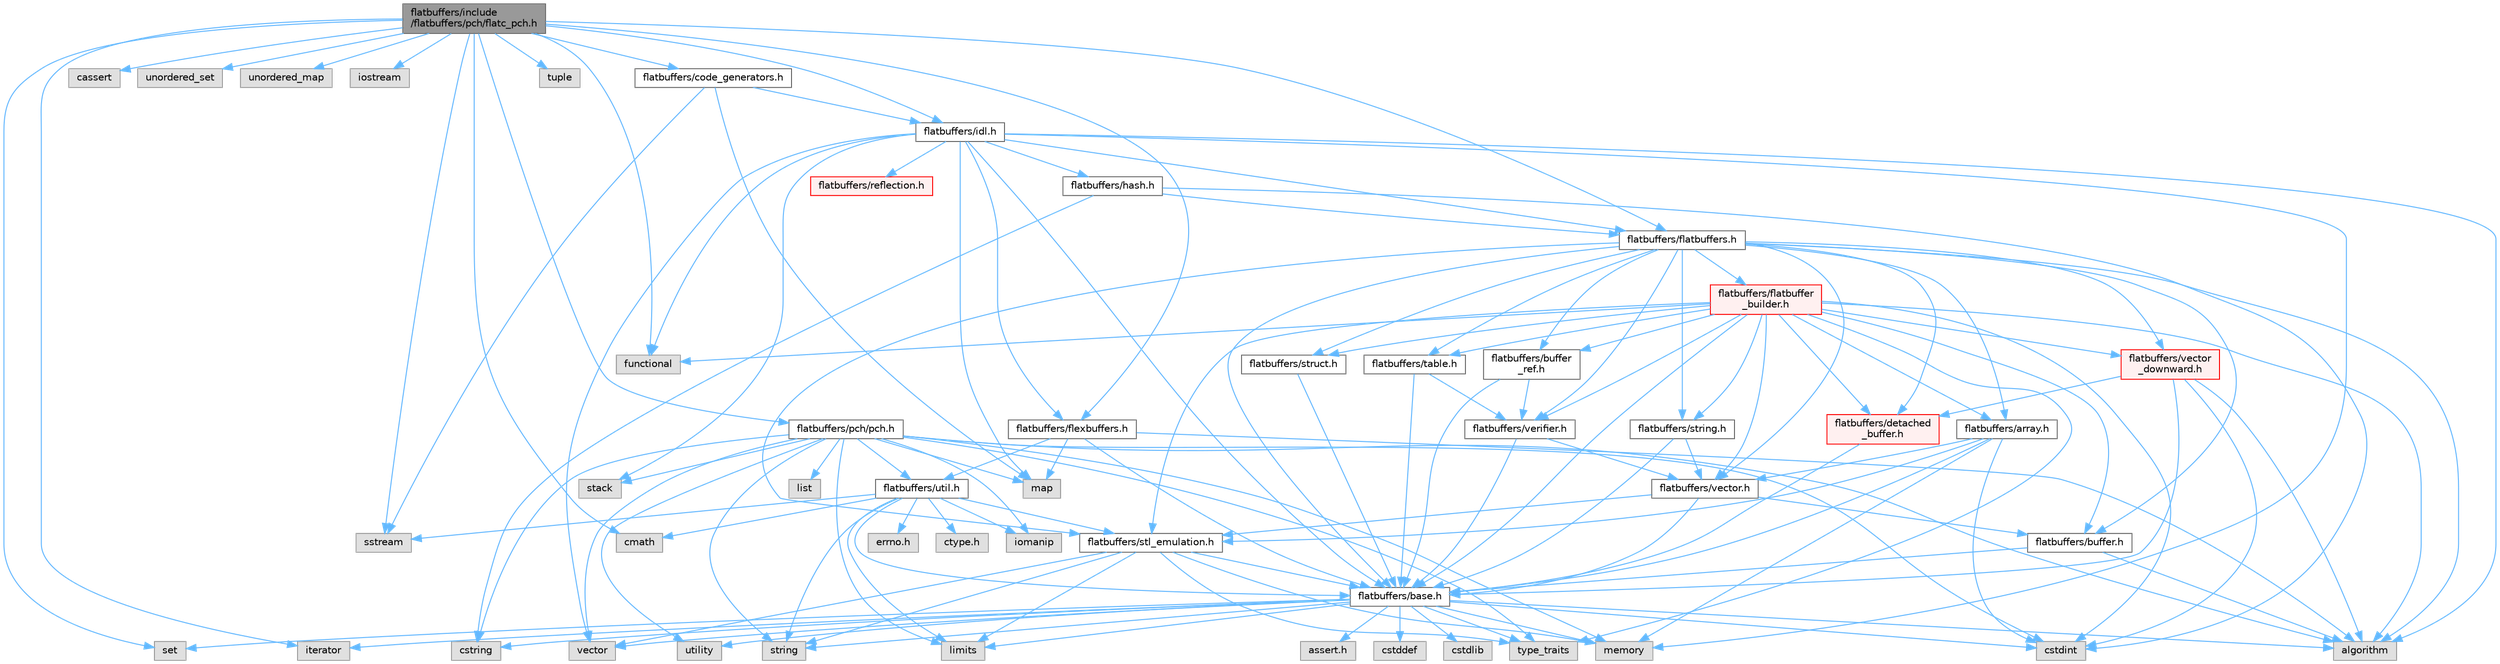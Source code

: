 digraph "flatbuffers/include/flatbuffers/pch/flatc_pch.h"
{
 // LATEX_PDF_SIZE
  bgcolor="transparent";
  edge [fontname=Helvetica,fontsize=10,labelfontname=Helvetica,labelfontsize=10];
  node [fontname=Helvetica,fontsize=10,shape=box,height=0.2,width=0.4];
  Node1 [id="Node000001",label="flatbuffers/include\l/flatbuffers/pch/flatc_pch.h",height=0.2,width=0.4,color="gray40", fillcolor="grey60", style="filled", fontcolor="black",tooltip=" "];
  Node1 -> Node2 [id="edge1_Node000001_Node000002",color="steelblue1",style="solid",tooltip=" "];
  Node2 [id="Node000002",label="cmath",height=0.2,width=0.4,color="grey60", fillcolor="#E0E0E0", style="filled",tooltip=" "];
  Node1 -> Node3 [id="edge2_Node000001_Node000003",color="steelblue1",style="solid",tooltip=" "];
  Node3 [id="Node000003",label="sstream",height=0.2,width=0.4,color="grey60", fillcolor="#E0E0E0", style="filled",tooltip=" "];
  Node1 -> Node4 [id="edge3_Node000001_Node000004",color="steelblue1",style="solid",tooltip=" "];
  Node4 [id="Node000004",label="cassert",height=0.2,width=0.4,color="grey60", fillcolor="#E0E0E0", style="filled",tooltip=" "];
  Node1 -> Node5 [id="edge4_Node000001_Node000005",color="steelblue1",style="solid",tooltip=" "];
  Node5 [id="Node000005",label="unordered_set",height=0.2,width=0.4,color="grey60", fillcolor="#E0E0E0", style="filled",tooltip=" "];
  Node1 -> Node6 [id="edge5_Node000001_Node000006",color="steelblue1",style="solid",tooltip=" "];
  Node6 [id="Node000006",label="unordered_map",height=0.2,width=0.4,color="grey60", fillcolor="#E0E0E0", style="filled",tooltip=" "];
  Node1 -> Node7 [id="edge6_Node000001_Node000007",color="steelblue1",style="solid",tooltip=" "];
  Node7 [id="Node000007",label="iostream",height=0.2,width=0.4,color="grey60", fillcolor="#E0E0E0", style="filled",tooltip=" "];
  Node1 -> Node8 [id="edge7_Node000001_Node000008",color="steelblue1",style="solid",tooltip=" "];
  Node8 [id="Node000008",label="functional",height=0.2,width=0.4,color="grey60", fillcolor="#E0E0E0", style="filled",tooltip=" "];
  Node1 -> Node9 [id="edge8_Node000001_Node000009",color="steelblue1",style="solid",tooltip=" "];
  Node9 [id="Node000009",label="set",height=0.2,width=0.4,color="grey60", fillcolor="#E0E0E0", style="filled",tooltip=" "];
  Node1 -> Node10 [id="edge9_Node000001_Node000010",color="steelblue1",style="solid",tooltip=" "];
  Node10 [id="Node000010",label="iterator",height=0.2,width=0.4,color="grey60", fillcolor="#E0E0E0", style="filled",tooltip=" "];
  Node1 -> Node11 [id="edge10_Node000001_Node000011",color="steelblue1",style="solid",tooltip=" "];
  Node11 [id="Node000011",label="tuple",height=0.2,width=0.4,color="grey60", fillcolor="#E0E0E0", style="filled",tooltip=" "];
  Node1 -> Node12 [id="edge11_Node000001_Node000012",color="steelblue1",style="solid",tooltip=" "];
  Node12 [id="Node000012",label="flatbuffers/pch/pch.h",height=0.2,width=0.4,color="grey40", fillcolor="white", style="filled",URL="$pch_8h.html",tooltip=" "];
  Node12 -> Node13 [id="edge12_Node000012_Node000013",color="steelblue1",style="solid",tooltip=" "];
  Node13 [id="Node000013",label="cstdint",height=0.2,width=0.4,color="grey60", fillcolor="#E0E0E0", style="filled",tooltip=" "];
  Node12 -> Node14 [id="edge13_Node000012_Node000014",color="steelblue1",style="solid",tooltip=" "];
  Node14 [id="Node000014",label="cstring",height=0.2,width=0.4,color="grey60", fillcolor="#E0E0E0", style="filled",tooltip=" "];
  Node12 -> Node15 [id="edge14_Node000012_Node000015",color="steelblue1",style="solid",tooltip=" "];
  Node15 [id="Node000015",label="algorithm",height=0.2,width=0.4,color="grey60", fillcolor="#E0E0E0", style="filled",tooltip=" "];
  Node12 -> Node16 [id="edge15_Node000012_Node000016",color="steelblue1",style="solid",tooltip=" "];
  Node16 [id="Node000016",label="list",height=0.2,width=0.4,color="grey60", fillcolor="#E0E0E0", style="filled",tooltip=" "];
  Node12 -> Node17 [id="edge16_Node000012_Node000017",color="steelblue1",style="solid",tooltip=" "];
  Node17 [id="Node000017",label="string",height=0.2,width=0.4,color="grey60", fillcolor="#E0E0E0", style="filled",tooltip=" "];
  Node12 -> Node18 [id="edge17_Node000012_Node000018",color="steelblue1",style="solid",tooltip=" "];
  Node18 [id="Node000018",label="utility",height=0.2,width=0.4,color="grey60", fillcolor="#E0E0E0", style="filled",tooltip=" "];
  Node12 -> Node19 [id="edge18_Node000012_Node000019",color="steelblue1",style="solid",tooltip=" "];
  Node19 [id="Node000019",label="iomanip",height=0.2,width=0.4,color="grey60", fillcolor="#E0E0E0", style="filled",tooltip=" "];
  Node12 -> Node20 [id="edge19_Node000012_Node000020",color="steelblue1",style="solid",tooltip=" "];
  Node20 [id="Node000020",label="map",height=0.2,width=0.4,color="grey60", fillcolor="#E0E0E0", style="filled",tooltip=" "];
  Node12 -> Node21 [id="edge20_Node000012_Node000021",color="steelblue1",style="solid",tooltip=" "];
  Node21 [id="Node000021",label="memory",height=0.2,width=0.4,color="grey60", fillcolor="#E0E0E0", style="filled",tooltip=" "];
  Node12 -> Node22 [id="edge21_Node000012_Node000022",color="steelblue1",style="solid",tooltip=" "];
  Node22 [id="Node000022",label="limits",height=0.2,width=0.4,color="grey60", fillcolor="#E0E0E0", style="filled",tooltip=" "];
  Node12 -> Node23 [id="edge22_Node000012_Node000023",color="steelblue1",style="solid",tooltip=" "];
  Node23 [id="Node000023",label="stack",height=0.2,width=0.4,color="grey60", fillcolor="#E0E0E0", style="filled",tooltip=" "];
  Node12 -> Node24 [id="edge23_Node000012_Node000024",color="steelblue1",style="solid",tooltip=" "];
  Node24 [id="Node000024",label="vector",height=0.2,width=0.4,color="grey60", fillcolor="#E0E0E0", style="filled",tooltip=" "];
  Node12 -> Node25 [id="edge24_Node000012_Node000025",color="steelblue1",style="solid",tooltip=" "];
  Node25 [id="Node000025",label="type_traits",height=0.2,width=0.4,color="grey60", fillcolor="#E0E0E0", style="filled",tooltip=" "];
  Node12 -> Node26 [id="edge25_Node000012_Node000026",color="steelblue1",style="solid",tooltip=" "];
  Node26 [id="Node000026",label="flatbuffers/util.h",height=0.2,width=0.4,color="grey40", fillcolor="white", style="filled",URL="$util_8h.html",tooltip=" "];
  Node26 -> Node27 [id="edge26_Node000026_Node000027",color="steelblue1",style="solid",tooltip=" "];
  Node27 [id="Node000027",label="ctype.h",height=0.2,width=0.4,color="grey60", fillcolor="#E0E0E0", style="filled",tooltip=" "];
  Node26 -> Node28 [id="edge27_Node000026_Node000028",color="steelblue1",style="solid",tooltip=" "];
  Node28 [id="Node000028",label="errno.h",height=0.2,width=0.4,color="grey60", fillcolor="#E0E0E0", style="filled",tooltip=" "];
  Node26 -> Node29 [id="edge28_Node000026_Node000029",color="steelblue1",style="solid",tooltip=" "];
  Node29 [id="Node000029",label="flatbuffers/base.h",height=0.2,width=0.4,color="grey40", fillcolor="white", style="filled",URL="$base_8h.html",tooltip=" "];
  Node29 -> Node30 [id="edge29_Node000029_Node000030",color="steelblue1",style="solid",tooltip=" "];
  Node30 [id="Node000030",label="assert.h",height=0.2,width=0.4,color="grey60", fillcolor="#E0E0E0", style="filled",tooltip=" "];
  Node29 -> Node13 [id="edge30_Node000029_Node000013",color="steelblue1",style="solid",tooltip=" "];
  Node29 -> Node31 [id="edge31_Node000029_Node000031",color="steelblue1",style="solid",tooltip=" "];
  Node31 [id="Node000031",label="cstddef",height=0.2,width=0.4,color="grey60", fillcolor="#E0E0E0", style="filled",tooltip=" "];
  Node29 -> Node32 [id="edge32_Node000029_Node000032",color="steelblue1",style="solid",tooltip=" "];
  Node32 [id="Node000032",label="cstdlib",height=0.2,width=0.4,color="grey60", fillcolor="#E0E0E0", style="filled",tooltip=" "];
  Node29 -> Node14 [id="edge33_Node000029_Node000014",color="steelblue1",style="solid",tooltip=" "];
  Node29 -> Node18 [id="edge34_Node000029_Node000018",color="steelblue1",style="solid",tooltip=" "];
  Node29 -> Node17 [id="edge35_Node000029_Node000017",color="steelblue1",style="solid",tooltip=" "];
  Node29 -> Node25 [id="edge36_Node000029_Node000025",color="steelblue1",style="solid",tooltip=" "];
  Node29 -> Node24 [id="edge37_Node000029_Node000024",color="steelblue1",style="solid",tooltip=" "];
  Node29 -> Node9 [id="edge38_Node000029_Node000009",color="steelblue1",style="solid",tooltip=" "];
  Node29 -> Node15 [id="edge39_Node000029_Node000015",color="steelblue1",style="solid",tooltip=" "];
  Node29 -> Node22 [id="edge40_Node000029_Node000022",color="steelblue1",style="solid",tooltip=" "];
  Node29 -> Node10 [id="edge41_Node000029_Node000010",color="steelblue1",style="solid",tooltip=" "];
  Node29 -> Node21 [id="edge42_Node000029_Node000021",color="steelblue1",style="solid",tooltip=" "];
  Node26 -> Node33 [id="edge43_Node000026_Node000033",color="steelblue1",style="solid",tooltip=" "];
  Node33 [id="Node000033",label="flatbuffers/stl_emulation.h",height=0.2,width=0.4,color="grey40", fillcolor="white", style="filled",URL="$stl__emulation_8h.html",tooltip=" "];
  Node33 -> Node29 [id="edge44_Node000033_Node000029",color="steelblue1",style="solid",tooltip=" "];
  Node33 -> Node17 [id="edge45_Node000033_Node000017",color="steelblue1",style="solid",tooltip=" "];
  Node33 -> Node25 [id="edge46_Node000033_Node000025",color="steelblue1",style="solid",tooltip=" "];
  Node33 -> Node24 [id="edge47_Node000033_Node000024",color="steelblue1",style="solid",tooltip=" "];
  Node33 -> Node21 [id="edge48_Node000033_Node000021",color="steelblue1",style="solid",tooltip=" "];
  Node33 -> Node22 [id="edge49_Node000033_Node000022",color="steelblue1",style="solid",tooltip=" "];
  Node26 -> Node19 [id="edge50_Node000026_Node000019",color="steelblue1",style="solid",tooltip=" "];
  Node26 -> Node3 [id="edge51_Node000026_Node000003",color="steelblue1",style="solid",tooltip=" "];
  Node26 -> Node2 [id="edge52_Node000026_Node000002",color="steelblue1",style="solid",tooltip=" "];
  Node26 -> Node22 [id="edge53_Node000026_Node000022",color="steelblue1",style="solid",tooltip=" "];
  Node26 -> Node17 [id="edge54_Node000026_Node000017",color="steelblue1",style="solid",tooltip=" "];
  Node1 -> Node34 [id="edge55_Node000001_Node000034",color="steelblue1",style="solid",tooltip=" "];
  Node34 [id="Node000034",label="flatbuffers/code_generators.h",height=0.2,width=0.4,color="grey40", fillcolor="white", style="filled",URL="$code__generators_8h.html",tooltip=" "];
  Node34 -> Node20 [id="edge56_Node000034_Node000020",color="steelblue1",style="solid",tooltip=" "];
  Node34 -> Node3 [id="edge57_Node000034_Node000003",color="steelblue1",style="solid",tooltip=" "];
  Node34 -> Node35 [id="edge58_Node000034_Node000035",color="steelblue1",style="solid",tooltip=" "];
  Node35 [id="Node000035",label="flatbuffers/idl.h",height=0.2,width=0.4,color="grey40", fillcolor="white", style="filled",URL="$idl_8h.html",tooltip=" "];
  Node35 -> Node15 [id="edge59_Node000035_Node000015",color="steelblue1",style="solid",tooltip=" "];
  Node35 -> Node8 [id="edge60_Node000035_Node000008",color="steelblue1",style="solid",tooltip=" "];
  Node35 -> Node20 [id="edge61_Node000035_Node000020",color="steelblue1",style="solid",tooltip=" "];
  Node35 -> Node21 [id="edge62_Node000035_Node000021",color="steelblue1",style="solid",tooltip=" "];
  Node35 -> Node23 [id="edge63_Node000035_Node000023",color="steelblue1",style="solid",tooltip=" "];
  Node35 -> Node24 [id="edge64_Node000035_Node000024",color="steelblue1",style="solid",tooltip=" "];
  Node35 -> Node29 [id="edge65_Node000035_Node000029",color="steelblue1",style="solid",tooltip=" "];
  Node35 -> Node36 [id="edge66_Node000035_Node000036",color="steelblue1",style="solid",tooltip=" "];
  Node36 [id="Node000036",label="flatbuffers/flatbuffers.h",height=0.2,width=0.4,color="grey40", fillcolor="white", style="filled",URL="$flatbuffers_8h.html",tooltip=" "];
  Node36 -> Node15 [id="edge67_Node000036_Node000015",color="steelblue1",style="solid",tooltip=" "];
  Node36 -> Node37 [id="edge68_Node000036_Node000037",color="steelblue1",style="solid",tooltip=" "];
  Node37 [id="Node000037",label="flatbuffers/array.h",height=0.2,width=0.4,color="grey40", fillcolor="white", style="filled",URL="$array_8h.html",tooltip=" "];
  Node37 -> Node13 [id="edge69_Node000037_Node000013",color="steelblue1",style="solid",tooltip=" "];
  Node37 -> Node21 [id="edge70_Node000037_Node000021",color="steelblue1",style="solid",tooltip=" "];
  Node37 -> Node29 [id="edge71_Node000037_Node000029",color="steelblue1",style="solid",tooltip=" "];
  Node37 -> Node33 [id="edge72_Node000037_Node000033",color="steelblue1",style="solid",tooltip=" "];
  Node37 -> Node38 [id="edge73_Node000037_Node000038",color="steelblue1",style="solid",tooltip=" "];
  Node38 [id="Node000038",label="flatbuffers/vector.h",height=0.2,width=0.4,color="grey40", fillcolor="white", style="filled",URL="$vector_8h.html",tooltip=" "];
  Node38 -> Node29 [id="edge74_Node000038_Node000029",color="steelblue1",style="solid",tooltip=" "];
  Node38 -> Node39 [id="edge75_Node000038_Node000039",color="steelblue1",style="solid",tooltip=" "];
  Node39 [id="Node000039",label="flatbuffers/buffer.h",height=0.2,width=0.4,color="grey40", fillcolor="white", style="filled",URL="$buffer_8h.html",tooltip=" "];
  Node39 -> Node15 [id="edge76_Node000039_Node000015",color="steelblue1",style="solid",tooltip=" "];
  Node39 -> Node29 [id="edge77_Node000039_Node000029",color="steelblue1",style="solid",tooltip=" "];
  Node38 -> Node33 [id="edge78_Node000038_Node000033",color="steelblue1",style="solid",tooltip=" "];
  Node36 -> Node29 [id="edge79_Node000036_Node000029",color="steelblue1",style="solid",tooltip=" "];
  Node36 -> Node39 [id="edge80_Node000036_Node000039",color="steelblue1",style="solid",tooltip=" "];
  Node36 -> Node40 [id="edge81_Node000036_Node000040",color="steelblue1",style="solid",tooltip=" "];
  Node40 [id="Node000040",label="flatbuffers/buffer\l_ref.h",height=0.2,width=0.4,color="grey40", fillcolor="white", style="filled",URL="$buffer__ref_8h.html",tooltip=" "];
  Node40 -> Node29 [id="edge82_Node000040_Node000029",color="steelblue1",style="solid",tooltip=" "];
  Node40 -> Node41 [id="edge83_Node000040_Node000041",color="steelblue1",style="solid",tooltip=" "];
  Node41 [id="Node000041",label="flatbuffers/verifier.h",height=0.2,width=0.4,color="grey40", fillcolor="white", style="filled",URL="$verifier_8h.html",tooltip=" "];
  Node41 -> Node29 [id="edge84_Node000041_Node000029",color="steelblue1",style="solid",tooltip=" "];
  Node41 -> Node38 [id="edge85_Node000041_Node000038",color="steelblue1",style="solid",tooltip=" "];
  Node36 -> Node42 [id="edge86_Node000036_Node000042",color="steelblue1",style="solid",tooltip=" "];
  Node42 [id="Node000042",label="flatbuffers/detached\l_buffer.h",height=0.2,width=0.4,color="red", fillcolor="#FFF0F0", style="filled",URL="$detached__buffer_8h.html",tooltip=" "];
  Node42 -> Node29 [id="edge87_Node000042_Node000029",color="steelblue1",style="solid",tooltip=" "];
  Node36 -> Node45 [id="edge88_Node000036_Node000045",color="steelblue1",style="solid",tooltip=" "];
  Node45 [id="Node000045",label="flatbuffers/flatbuffer\l_builder.h",height=0.2,width=0.4,color="red", fillcolor="#FFF0F0", style="filled",URL="$flatbuffer__builder_8h.html",tooltip=" "];
  Node45 -> Node15 [id="edge89_Node000045_Node000015",color="steelblue1",style="solid",tooltip=" "];
  Node45 -> Node13 [id="edge90_Node000045_Node000013",color="steelblue1",style="solid",tooltip=" "];
  Node45 -> Node8 [id="edge91_Node000045_Node000008",color="steelblue1",style="solid",tooltip=" "];
  Node45 -> Node25 [id="edge92_Node000045_Node000025",color="steelblue1",style="solid",tooltip=" "];
  Node45 -> Node37 [id="edge93_Node000045_Node000037",color="steelblue1",style="solid",tooltip=" "];
  Node45 -> Node29 [id="edge94_Node000045_Node000029",color="steelblue1",style="solid",tooltip=" "];
  Node45 -> Node39 [id="edge95_Node000045_Node000039",color="steelblue1",style="solid",tooltip=" "];
  Node45 -> Node40 [id="edge96_Node000045_Node000040",color="steelblue1",style="solid",tooltip=" "];
  Node45 -> Node42 [id="edge97_Node000045_Node000042",color="steelblue1",style="solid",tooltip=" "];
  Node45 -> Node33 [id="edge98_Node000045_Node000033",color="steelblue1",style="solid",tooltip=" "];
  Node45 -> Node47 [id="edge99_Node000045_Node000047",color="steelblue1",style="solid",tooltip=" "];
  Node47 [id="Node000047",label="flatbuffers/string.h",height=0.2,width=0.4,color="grey40", fillcolor="white", style="filled",URL="$string_8h.html",tooltip=" "];
  Node47 -> Node29 [id="edge100_Node000047_Node000029",color="steelblue1",style="solid",tooltip=" "];
  Node47 -> Node38 [id="edge101_Node000047_Node000038",color="steelblue1",style="solid",tooltip=" "];
  Node45 -> Node48 [id="edge102_Node000045_Node000048",color="steelblue1",style="solid",tooltip=" "];
  Node48 [id="Node000048",label="flatbuffers/struct.h",height=0.2,width=0.4,color="grey40", fillcolor="white", style="filled",URL="$struct_8h.html",tooltip=" "];
  Node48 -> Node29 [id="edge103_Node000048_Node000029",color="steelblue1",style="solid",tooltip=" "];
  Node45 -> Node49 [id="edge104_Node000045_Node000049",color="steelblue1",style="solid",tooltip=" "];
  Node49 [id="Node000049",label="flatbuffers/table.h",height=0.2,width=0.4,color="grey40", fillcolor="white", style="filled",URL="$table_8h.html",tooltip=" "];
  Node49 -> Node29 [id="edge105_Node000049_Node000029",color="steelblue1",style="solid",tooltip=" "];
  Node49 -> Node41 [id="edge106_Node000049_Node000041",color="steelblue1",style="solid",tooltip=" "];
  Node45 -> Node38 [id="edge107_Node000045_Node000038",color="steelblue1",style="solid",tooltip=" "];
  Node45 -> Node50 [id="edge108_Node000045_Node000050",color="steelblue1",style="solid",tooltip=" "];
  Node50 [id="Node000050",label="flatbuffers/vector\l_downward.h",height=0.2,width=0.4,color="red", fillcolor="#FFF0F0", style="filled",URL="$vector__downward_8h.html",tooltip=" "];
  Node50 -> Node15 [id="edge109_Node000050_Node000015",color="steelblue1",style="solid",tooltip=" "];
  Node50 -> Node13 [id="edge110_Node000050_Node000013",color="steelblue1",style="solid",tooltip=" "];
  Node50 -> Node29 [id="edge111_Node000050_Node000029",color="steelblue1",style="solid",tooltip=" "];
  Node50 -> Node42 [id="edge112_Node000050_Node000042",color="steelblue1",style="solid",tooltip=" "];
  Node45 -> Node41 [id="edge113_Node000045_Node000041",color="steelblue1",style="solid",tooltip=" "];
  Node36 -> Node33 [id="edge114_Node000036_Node000033",color="steelblue1",style="solid",tooltip=" "];
  Node36 -> Node47 [id="edge115_Node000036_Node000047",color="steelblue1",style="solid",tooltip=" "];
  Node36 -> Node48 [id="edge116_Node000036_Node000048",color="steelblue1",style="solid",tooltip=" "];
  Node36 -> Node49 [id="edge117_Node000036_Node000049",color="steelblue1",style="solid",tooltip=" "];
  Node36 -> Node38 [id="edge118_Node000036_Node000038",color="steelblue1",style="solid",tooltip=" "];
  Node36 -> Node50 [id="edge119_Node000036_Node000050",color="steelblue1",style="solid",tooltip=" "];
  Node36 -> Node41 [id="edge120_Node000036_Node000041",color="steelblue1",style="solid",tooltip=" "];
  Node35 -> Node51 [id="edge121_Node000035_Node000051",color="steelblue1",style="solid",tooltip=" "];
  Node51 [id="Node000051",label="flatbuffers/flexbuffers.h",height=0.2,width=0.4,color="grey40", fillcolor="white", style="filled",URL="$flexbuffers_8h.html",tooltip=" "];
  Node51 -> Node15 [id="edge122_Node000051_Node000015",color="steelblue1",style="solid",tooltip=" "];
  Node51 -> Node20 [id="edge123_Node000051_Node000020",color="steelblue1",style="solid",tooltip=" "];
  Node51 -> Node29 [id="edge124_Node000051_Node000029",color="steelblue1",style="solid",tooltip=" "];
  Node51 -> Node26 [id="edge125_Node000051_Node000026",color="steelblue1",style="solid",tooltip=" "];
  Node35 -> Node52 [id="edge126_Node000035_Node000052",color="steelblue1",style="solid",tooltip=" "];
  Node52 [id="Node000052",label="flatbuffers/hash.h",height=0.2,width=0.4,color="grey40", fillcolor="white", style="filled",URL="$hash_8h.html",tooltip=" "];
  Node52 -> Node13 [id="edge127_Node000052_Node000013",color="steelblue1",style="solid",tooltip=" "];
  Node52 -> Node14 [id="edge128_Node000052_Node000014",color="steelblue1",style="solid",tooltip=" "];
  Node52 -> Node36 [id="edge129_Node000052_Node000036",color="steelblue1",style="solid",tooltip=" "];
  Node35 -> Node53 [id="edge130_Node000035_Node000053",color="steelblue1",style="solid",tooltip=" "];
  Node53 [id="Node000053",label="flatbuffers/reflection.h",height=0.2,width=0.4,color="red", fillcolor="#FFF0F0", style="filled",URL="$reflection_8h.html",tooltip=" "];
  Node1 -> Node36 [id="edge131_Node000001_Node000036",color="steelblue1",style="solid",tooltip=" "];
  Node1 -> Node51 [id="edge132_Node000001_Node000051",color="steelblue1",style="solid",tooltip=" "];
  Node1 -> Node35 [id="edge133_Node000001_Node000035",color="steelblue1",style="solid",tooltip=" "];
}
